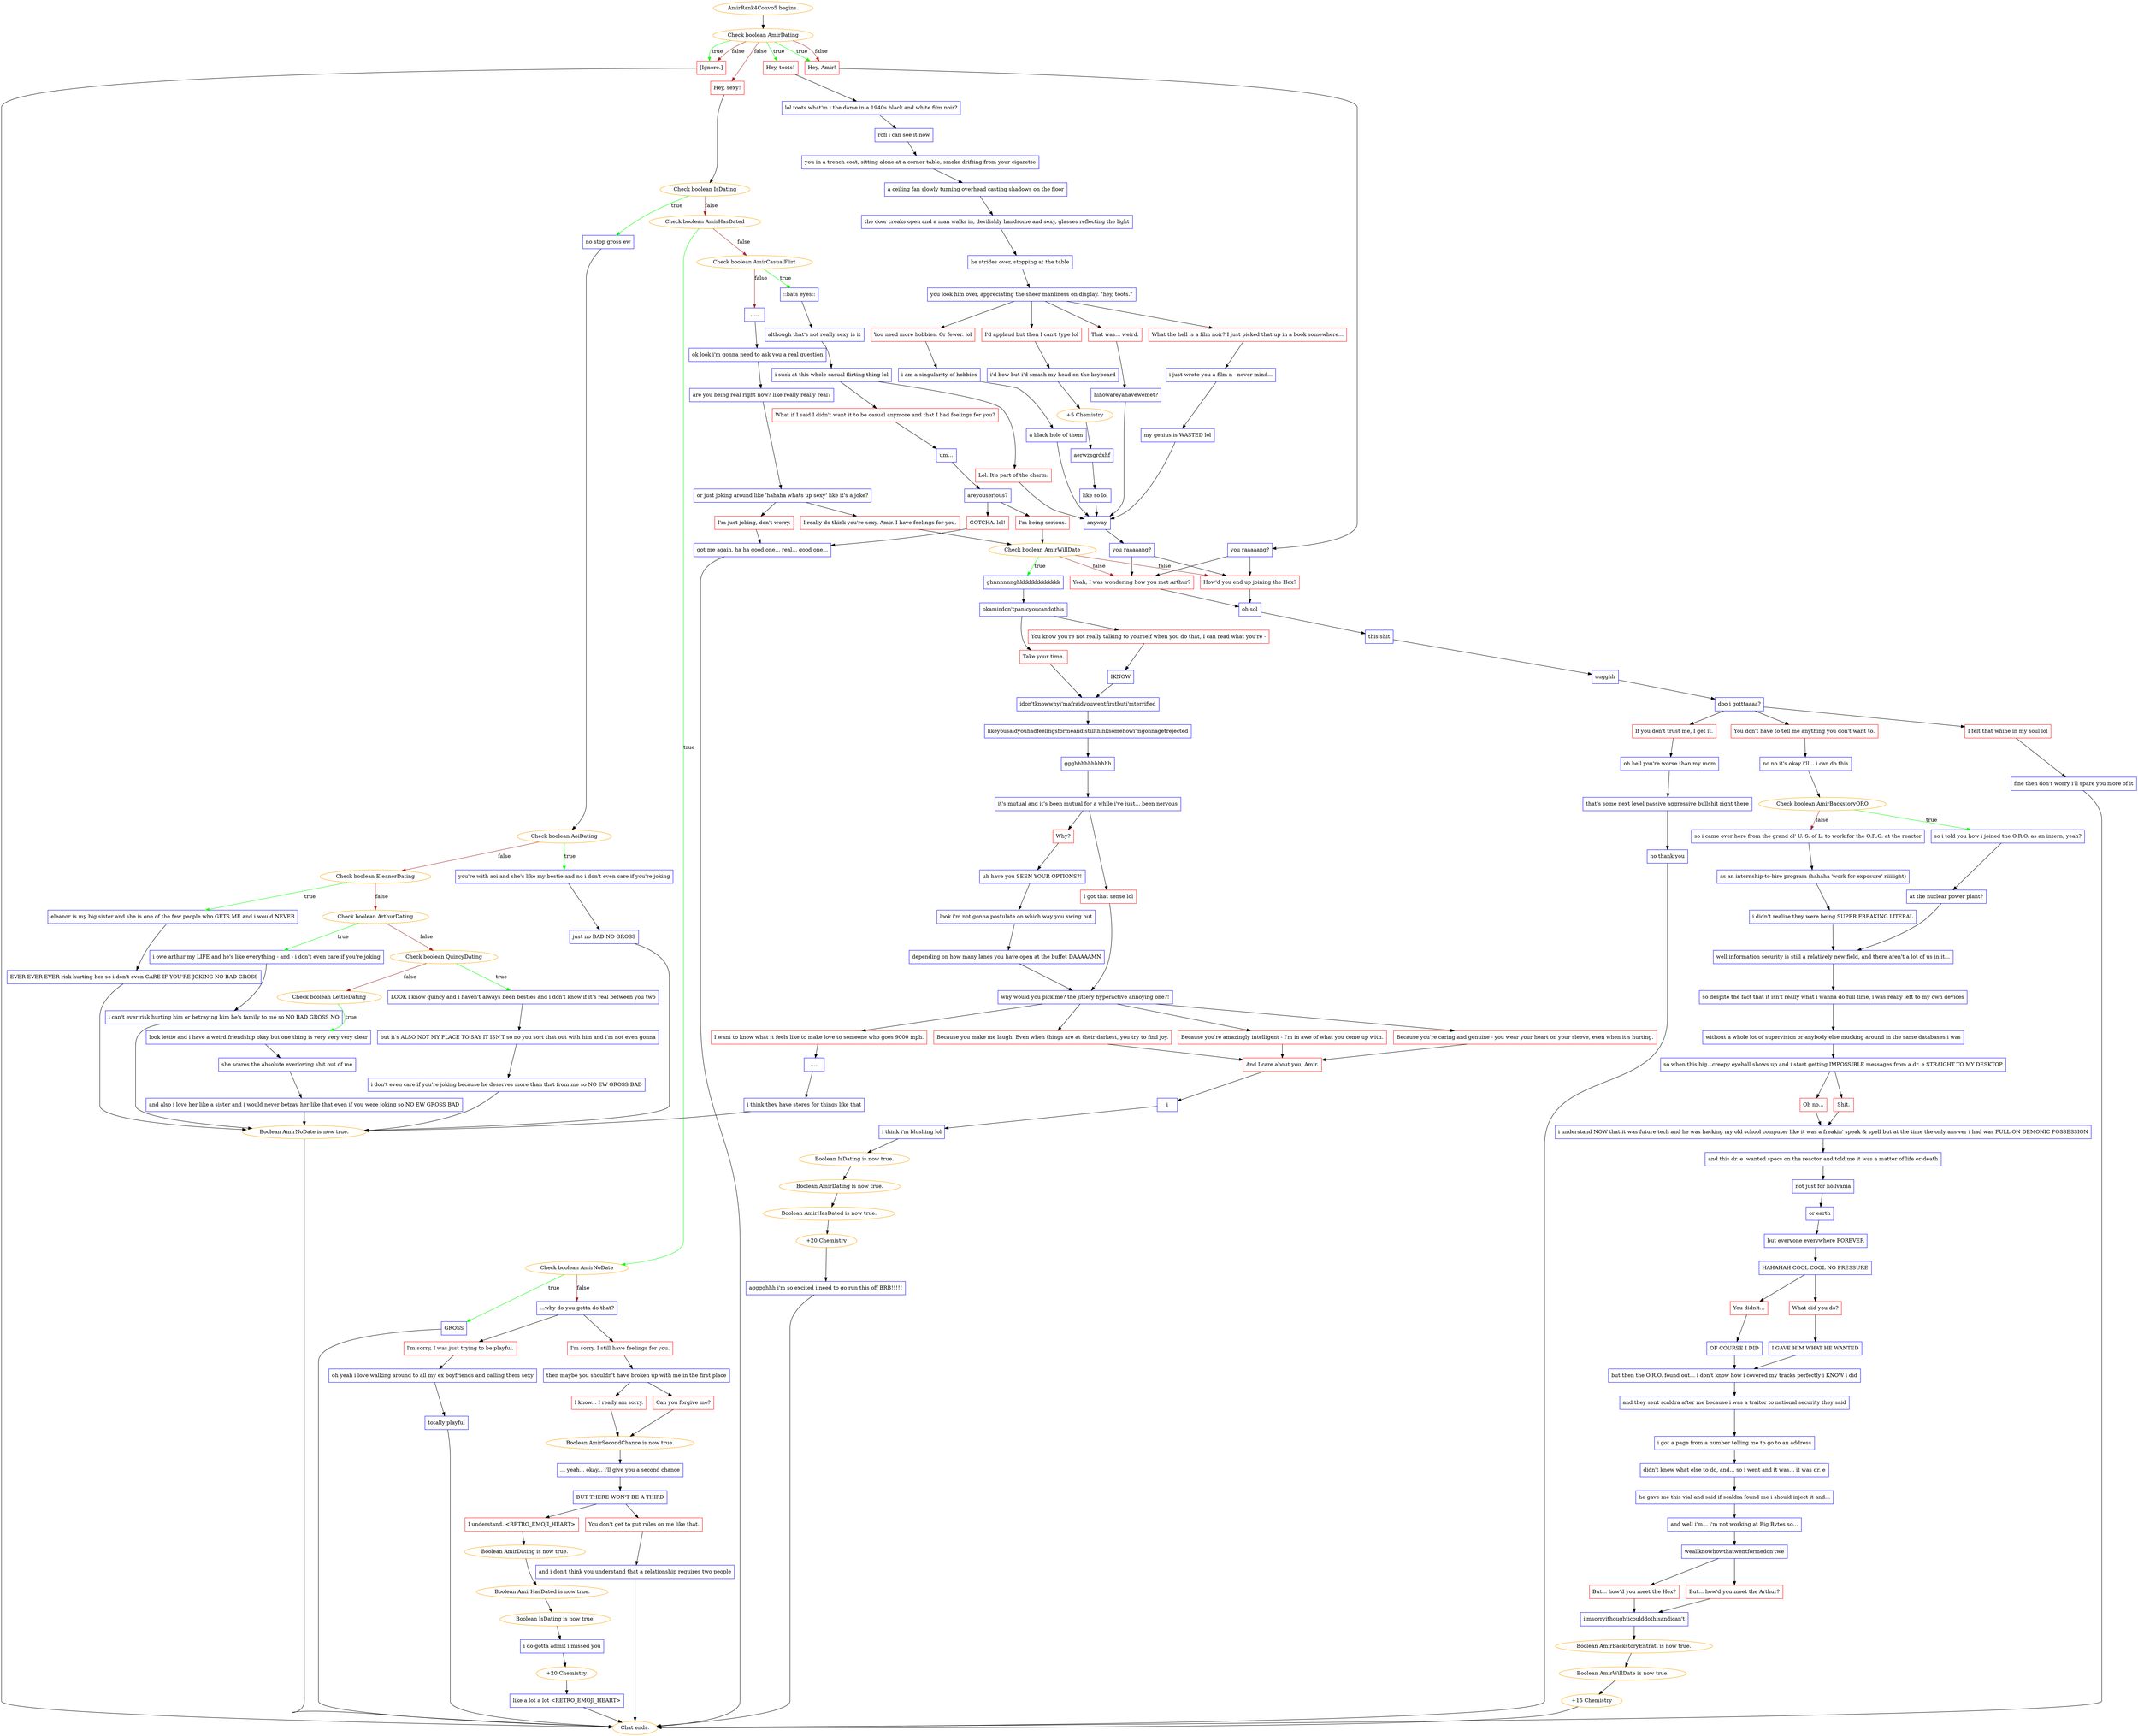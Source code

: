 digraph {
	"AmirRank4Convo5 begins." [color=orange];
		"AmirRank4Convo5 begins." -> 2127;
	2127 [label="Check boolean AmirDating",color=orange];
		2127 -> 2130 [label=true,color=green];
		2127 -> 2131 [label=true,color=green];
		2127 -> j5866127 [label=true,color=green];
		2127 -> 2128 [label=false,color=brown];
		2127 -> 2131 [label=false,color=brown];
		2127 -> j5866127 [label=false,color=brown];
	2130 [label="Hey, toots!",shape=box,color=red];
		2130 -> 2134;
	2131 [label="Hey, Amir!",shape=box,color=red];
		2131 -> 2135;
	j5866127 [label="[Ignore.]",shape=box,color=red];
		j5866127 -> "Chat ends.";
	2128 [label="Hey, sexy!",shape=box,color=red];
		2128 -> 2136;
	2134 [label="lol toots what'm i the dame in a 1940s black and white film noir?",shape=box,color=blue];
		2134 -> 2208;
	2135 [label="you raaaaang?",shape=box,color=blue];
		2135 -> 2228;
		2135 -> 2232;
	"Chat ends." [color=orange];
	2136 [label="Check boolean IsDating",color=orange];
		2136 -> 2137 [label=true,color=green];
		2136 -> 2138 [label=false,color=brown];
	2208 [label="rofl i can see it now",shape=box,color=blue];
		2208 -> 2210;
	2228 [label="How'd you end up joining the Hex?",shape=box,color=red];
		2228 -> 2239;
	2232 [label="Yeah, I was wondering how you met Arthur?",shape=box,color=red];
		2232 -> 2239;
	2137 [label="no stop gross ew",shape=box,color=blue];
		2137 -> 2142;
	2138 [label="Check boolean AmirHasDated",color=orange];
		2138 -> 2139 [label=true,color=green];
		2138 -> 2140 [label=false,color=brown];
	2210 [label="you in a trench coat, sitting alone at a corner table, smoke drifting from your cigarette",shape=box,color=blue];
		2210 -> 2211;
	2239 [label="oh sol",shape=box,color=blue];
		2239 -> 2240;
	2142 [label="Check boolean AoiDating",color=orange];
		2142 -> j2395599090 [label=true,color=green];
		2142 -> 2143 [label=false,color=brown];
	2139 [label="Check boolean AmirNoDate",color=orange];
		2139 -> j2433129920 [label=true,color=green];
		2139 -> 2154 [label=false,color=brown];
	2140 [label="Check boolean AmirCasualFlirt",color=orange];
		2140 -> 2189 [label=true,color=green];
		2140 -> 2156 [label=false,color=brown];
	2211 [label="a ceiling fan slowly turning overhead casting shadows on the floor",shape=box,color=blue];
		2211 -> 2212;
	2240 [label="this shit",shape=box,color=blue];
		2240 -> 2241;
	j2395599090 [label="you're with aoi and she's like my bestie and no i don't even care if you're joking",shape=box,color=blue];
		j2395599090 -> j346147623;
	2143 [label="Check boolean EleanorDating",color=orange];
		2143 -> j3295994036 [label=true,color=green];
		2143 -> 2144 [label=false,color=brown];
	j2433129920 [label="GROSS",shape=box,color=blue];
		j2433129920 -> "Chat ends.";
	2154 [label="...why do you gotta do that?",shape=box,color=blue];
		2154 -> 2166;
		2154 -> j508237005;
	2189 [label="::bats eyes::",shape=box,color=blue];
		2189 -> 2190;
	2156 [label=".....",shape=box,color=blue];
		2156 -> 2200;
	2212 [label="the door creaks open and a man walks in, devilishly handsome and sexy, glasses reflecting the light",shape=box,color=blue];
		2212 -> 2213;
	2241 [label="uugghh",shape=box,color=blue];
		2241 -> 2242;
	j346147623 [label="just no BAD NO GROSS",shape=box,color=blue];
		j346147623 -> j2322051913;
	j3295994036 [label="eleanor is my big sister and she is one of the few people who GETS ME and i would NEVER",shape=box,color=blue];
		j3295994036 -> j2977428398;
	2144 [label="Check boolean ArthurDating",color=orange];
		2144 -> j4094088083 [label=true,color=green];
		2144 -> 2145 [label=false,color=brown];
	2166 [label="I'm sorry. I still have feelings for you.",shape=box,color=red];
		2166 -> 2168;
	j508237005 [label="I'm sorry, I was just trying to be playful.",shape=box,color=red];
		j508237005 -> j1506132656;
	2190 [label="although that's not really sexy is it",shape=box,color=blue];
		2190 -> 2191;
	2200 [label="ok look i'm gonna need to ask you a real question",shape=box,color=blue];
		2200 -> 2201;
	2213 [label="he strides over, stopping at the table",shape=box,color=blue];
		2213 -> 2214;
	2242 [label="doo i gotttaaaa?",shape=box,color=blue];
		2242 -> j3308624696;
		2242 -> 2244;
		2242 -> j1350500551;
	j2322051913 [label="Boolean AmirNoDate is now true.",color=orange];
		j2322051913 -> "Chat ends.";
	j2977428398 [label="EVER EVER EVER risk hurting her so i don't even CARE IF YOU'RE JOKING NO BAD GROSS",shape=box,color=blue];
		j2977428398 -> j2322051913;
	j4094088083 [label="i owe arthur my LIFE and he's like everything - and - i don't even care if you're joking",shape=box,color=blue];
		j4094088083 -> j3885140746;
	2145 [label="Check boolean QuincyDating",color=orange];
		2145 -> j3482962005 [label=true,color=green];
		2145 -> 2146 [label=false,color=brown];
	2168 [label="then maybe you shouldn't have broken up with me in the first place",shape=box,color=blue];
		2168 -> 2173;
		2168 -> 2172;
	j1506132656 [label="oh yeah i love walking around to all my ex boyfriends and calling them sexy",shape=box,color=blue];
		j1506132656 -> j2983765932;
	2191 [label="i suck at this whole casual flirting thing lol",shape=box,color=blue];
		2191 -> 2192;
		2191 -> 2193;
	2201 [label="are you being real right now? like really really real?",shape=box,color=blue];
		2201 -> 2202;
	2214 [label="you look him over, appreciating the sheer manliness on display. \"hey, toots.\"",shape=box,color=blue];
		2214 -> 2215;
		2214 -> 2216;
		2214 -> 2217;
		2214 -> 2218;
	j3308624696 [label="If you don't trust me, I get it.",shape=box,color=red];
		j3308624696 -> j1475137345;
	2244 [label="You don't have to tell me anything you don't want to.",shape=box,color=red];
		2244 -> 2248;
	j1350500551 [label="I felt that whine in my soul lol",shape=box,color=red];
		j1350500551 -> j4116370523;
	j3885140746 [label="i can't ever risk hurting him or betraying him he's family to me so NO BAD GROSS NO",shape=box,color=blue];
		j3885140746 -> j2322051913;
	j3482962005 [label="LOOK i know quincy and i haven't always been besties and i don't know if it's real between you two",shape=box,color=blue];
		j3482962005 -> j2622062517;
	2146 [label="Check boolean LettieDating",color=orange];
		2146 -> j2341124279 [label=true,color=green];
	2173 [label="I know... I really am sorry.",shape=box,color=red];
		2173 -> 2174;
	2172 [label="Can you forgive me?",shape=box,color=red];
		2172 -> 2174;
	j2983765932 [label="totally playful",shape=box,color=blue];
		j2983765932 -> "Chat ends.";
	2192 [label="Lol. It's part of the charm.",shape=box,color=red];
		2192 -> 2230;
	2193 [label="What if I said I didn't want it to be casual anymore and that I had feelings for you?",shape=box,color=red];
		2193 -> 2194;
	2202 [label="or just joking around like 'hahaha whats up sexy' like it's a joke?",shape=box,color=blue];
		2202 -> 2203;
		2202 -> j3124653621;
	2215 [label="What the hell is a film noir? I just picked that up in a book somewhere...",shape=box,color=red];
		2215 -> 2219;
	2216 [label="You need more hobbies. Or fewer. lol",shape=box,color=red];
		2216 -> 2220;
	2217 [label="I'd applaud but then I can't type lol",shape=box,color=red];
		2217 -> 2226;
	2218 [label="That was... weird.",shape=box,color=red];
		2218 -> 2221;
	j1475137345 [label="oh hell you're worse than my mom",shape=box,color=blue];
		j1475137345 -> j2926206459;
	2248 [label="no no it's okay i'll... i can do this",shape=box,color=blue];
		2248 -> 2251;
	j4116370523 [label="fine then don't worry i'll spare you more of it",shape=box,color=blue];
		j4116370523 -> "Chat ends.";
	j2622062517 [label="but it's ALSO NOT MY PLACE TO SAY IT ISN'T so no you sort that out with him and i'm not even gonna",shape=box,color=blue];
		j2622062517 -> j1989178656;
	j2341124279 [label="look lettie and i have a weird friendship okay but one thing is very very very clear",shape=box,color=blue];
		j2341124279 -> j1299150342;
	2174 [label="Boolean AmirSecondChance is now true.",color=orange];
		2174 -> 2175;
	2230 [label="anyway",shape=box,color=blue];
		2230 -> 2231;
	2194 [label="um...",shape=box,color=blue];
		2194 -> 2195;
	2203 [label="I really do think you're sexy, Amir. I have feelings for you.",shape=box,color=red];
		2203 -> 2207;
	j3124653621 [label="I'm just joking, don't worry.",shape=box,color=red];
		j3124653621 -> j3342273540;
	2219 [label="i just wrote you a film n - never mind...",shape=box,color=blue];
		2219 -> 2224;
	2220 [label="i am a singularity of hobbies",shape=box,color=blue];
		2220 -> 2225;
	2226 [label="i'd bow but i'd smash my head on the keyboard",shape=box,color=blue];
		2226 -> 2223;
	2221 [label="hihowareyahavewemet?",shape=box,color=blue];
		2221 -> 2230;
	j2926206459 [label="that's some next level passive aggressive bullshit right there",shape=box,color=blue];
		j2926206459 -> j1948540155;
	2251 [label="Check boolean AmirBackstoryORO",color=orange];
		2251 -> 2260 [label=true,color=green];
		2251 -> 2261 [label=false,color=brown];
	j1989178656 [label="i don't even care if you're joking because he deserves more than that from me so NO EW GROSS BAD",shape=box,color=blue];
		j1989178656 -> j2322051913;
	j1299150342 [label="she scares the absolute everloving shit out of me",shape=box,color=blue];
		j1299150342 -> j2709629220;
	2175 [label="... yeah... okay... i'll give you a second chance",shape=box,color=blue];
		2175 -> 2176;
	2231 [label="you raaaaang?",shape=box,color=blue];
		2231 -> 2228;
		2231 -> 2232;
	2195 [label="areyouserious?",shape=box,color=blue];
		2195 -> 2197;
		2195 -> j1006281875;
	2207 [label="Check boolean AmirWillDate",color=orange];
		2207 -> 2233 [label=true,color=green];
		2207 -> 2228 [label=false,color=brown];
		2207 -> 2232 [label=false,color=brown];
	j3342273540 [label="got me again, ha ha good one... real... good one...",shape=box,color=blue];
		j3342273540 -> "Chat ends.";
	2224 [label="my genius is WASTED lol",shape=box,color=blue];
		2224 -> 2230;
	2225 [label="a black hole of them",shape=box,color=blue];
		2225 -> 2230;
	2223 [label="+5 Chemistry",color=orange];
		2223 -> 2227;
	j1948540155 [label="no thank you",shape=box,color=blue];
		j1948540155 -> "Chat ends.";
	2260 [label="so i told you how i joined the O.R.O. as an intern, yeah?",shape=box,color=blue];
		2260 -> 2266;
	2261 [label="so i came over here from the grand ol' U. S. of L. to work for the O.R.O. at the reactor",shape=box,color=blue];
		2261 -> 2267;
	j2709629220 [label="and also i love her like a sister and i would never betray her like that even if you were joking so NO EW GROSS BAD",shape=box,color=blue];
		j2709629220 -> j2322051913;
	2176 [label="BUT THERE WON'T BE A THIRD",shape=box,color=blue];
		2176 -> j872189478;
		2176 -> j434651175;
	2197 [label="I'm being serious.",shape=box,color=red];
		2197 -> 2207;
	j1006281875 [label="GOTCHA. lol!",shape=box,color=red];
		j1006281875 -> j3342273540;
	2233 [label="ghnnnnnnghkkkkkkkkkkkkk",shape=box,color=blue];
		2233 -> 2234;
	2227 [label="aerwzsgrdxhf",shape=box,color=blue];
		2227 -> 2229;
	2266 [label="at the nuclear power plant?",shape=box,color=blue];
		2266 -> 2269;
	2267 [label="as an internship-to-hire program (hahaha 'work for exposure' riiiiight)",shape=box,color=blue];
		2267 -> 2268;
	j872189478 [label="I understand. <RETRO_EMOJI_HEART>",shape=box,color=red];
		j872189478 -> j1697200940;
	j434651175 [label="You don't get to put rules on me like that.",shape=box,color=red];
		j434651175 -> j3507604614;
	2234 [label="okamirdon'tpanicyoucandothis",shape=box,color=blue];
		2234 -> 2235;
		2234 -> 2236;
	2229 [label="like so lol",shape=box,color=blue];
		2229 -> 2230;
	2269 [label="well information security is still a relatively new field, and there aren't a lot of us in it...",shape=box,color=blue];
		2269 -> 2288;
	2268 [label="i didn't realize they were being SUPER FREAKING LITERAL",shape=box,color=blue];
		2268 -> 2269;
	j1697200940 [label="Boolean AmirDating is now true.",color=orange];
		j1697200940 -> j2748508857;
	j3507604614 [label="and i don't think you understand that a relationship requires two people",shape=box,color=blue];
		j3507604614 -> "Chat ends.";
	2235 [label="Take your time.",shape=box,color=red];
		2235 -> 2238;
	2236 [label="You know you're not really talking to yourself when you do that, I can read what you're -",shape=box,color=red];
		2236 -> 2237;
	2288 [label="so despite the fact that it isn't really what i wanna do full time, i was really left to my own devices",shape=box,color=blue];
		2288 -> 2289;
	j2748508857 [label="Boolean AmirHasDated is now true.",color=orange];
		j2748508857 -> j2758969919;
	2238 [label="idon'tknowwhyi'mafraidyouwentfirstbuti'mterrified",shape=box,color=blue];
		2238 -> 2252;
	2237 [label="IKNOW",shape=box,color=blue];
		2237 -> 2238;
	2289 [label="without a whole lot of supervision or anybody else mucking around in the same databases i was",shape=box,color=blue];
		2289 -> 2290;
	j2758969919 [label="Boolean IsDating is now true.",color=orange];
		j2758969919 -> j1851446029;
	2252 [label="likeyousaidyouhadfeelingsformeandistillthinksomehowi'mgonnagetrejected",shape=box,color=blue];
		2252 -> 2253;
	2290 [label="so when this big...creepy eyeball shows up and i start getting IMPOSSIBLE messages from a dr. e STRAIGHT TO MY DESKTOP",shape=box,color=blue];
		2290 -> 2275;
		2290 -> 2291;
	j1851446029 [label="i do gotta admit i missed you",shape=box,color=blue];
		j1851446029 -> j2870685960;
	2253 [label="ggghhhhhhhhhhh",shape=box,color=blue];
		2253 -> 2254;
	2275 [label="Oh no...",shape=box,color=red];
		2275 -> 2292;
	2291 [label="Shit.",shape=box,color=red];
		2291 -> 2292;
	j2870685960 [label="+20 Chemistry",color=orange];
		j2870685960 -> j3961345653;
	2254 [label="it's mutual and it's been mutual for a while i've just... been nervous",shape=box,color=blue];
		2254 -> 2255;
		2254 -> 2256;
	2292 [label="i understand NOW that it was future tech and he was hacking my old school computer like it was a freakin' speak & spell but at the time the only answer i had was FULL ON DEMONIC POSSESSION",shape=box,color=blue];
		2292 -> 2293;
	j3961345653 [label="like a lot a lot <RETRO_EMOJI_HEART>",shape=box,color=blue];
		j3961345653 -> "Chat ends.";
	2255 [label="I got that sense lol",shape=box,color=red];
		2255 -> 2265;
	2256 [label="Why?",shape=box,color=red];
		2256 -> 2262;
	2293 [label="and this dr. e  wanted specs on the reactor and told me it was a matter of life or death",shape=box,color=blue];
		2293 -> 2294;
	2265 [label="why would you pick me? the jittery hyperactive annoying one?!",shape=box,color=blue];
		2265 -> j1344254903;
		2265 -> j1706255977;
		2265 -> j499511526;
		2265 -> j3455526139;
	2262 [label="uh have you SEEN YOUR OPTIONS?!",shape=box,color=blue];
		2262 -> 2263;
	2294 [label="not just for höllvania",shape=box,color=blue];
		2294 -> 2295;
	j1344254903 [label="Because you're amazingly intelligent - I'm in awe of what you come up with.",shape=box,color=red];
		j1344254903 -> j911741120;
	j1706255977 [label="Because you're caring and genuine - you wear your heart on your sleeve, even when it's hurting.",shape=box,color=red];
		j1706255977 -> j911741120;
	j499511526 [label="Because you make me laugh. Even when things are at their darkest, you try to find joy.",shape=box,color=red];
		j499511526 -> j911741120;
	j3455526139 [label="I want to know what it feels like to make love to someone who goes 9000 mph.",shape=box,color=red];
		j3455526139 -> j1554372645;
	2263 [label="look i'm not gonna postulate on which way you swing but",shape=box,color=blue];
		2263 -> 2264;
	2295 [label="or earth",shape=box,color=blue];
		2295 -> 2296;
	j911741120 [label="And I care about you, Amir.",shape=box,color=red];
		j911741120 -> j1472374528;
	j1554372645 [label="....",shape=box,color=blue];
		j1554372645 -> j3373048676;
	2264 [label="depending on how many lanes you have open at the buffet DAAAAAMN",shape=box,color=blue];
		2264 -> 2265;
	2296 [label="but everyone everywhere FOREVER",shape=box,color=blue];
		2296 -> 2297;
	j1472374528 [label="i",shape=box,color=blue];
		j1472374528 -> j1285374800;
	j3373048676 [label="i think they have stores for things like that",shape=box,color=blue];
		j3373048676 -> j2322051913;
	2297 [label="HAHAHAH COOL COOL NO PRESSURE",shape=box,color=blue];
		2297 -> 2298;
		2297 -> 2299;
	j1285374800 [label="i think i'm blushing lol",shape=box,color=blue];
		j1285374800 -> j303936370;
	2298 [label="What did you do?",shape=box,color=red];
		2298 -> 2300;
	2299 [label="You didn't...",shape=box,color=red];
		2299 -> 2301;
	j303936370 [label="Boolean IsDating is now true.",color=orange];
		j303936370 -> j1290652977;
	2300 [label="I GAVE HIM WHAT HE WANTED",shape=box,color=blue];
		2300 -> 2302;
	2301 [label="OF COURSE I DID",shape=box,color=blue];
		2301 -> 2302;
	j1290652977 [label="Boolean AmirDating is now true.",color=orange];
		j1290652977 -> j273819490;
	2302 [label="but then the O.R.O. found out... i don't know how i covered my tracks perfectly i KNOW i did",shape=box,color=blue];
		2302 -> 2303;
	j273819490 [label="Boolean AmirHasDated is now true.",color=orange];
		j273819490 -> j1022092791;
	2303 [label="and they sent scaldra after me because i was a traitor to national security they said",shape=box,color=blue];
		2303 -> 2304;
	j1022092791 [label="+20 Chemistry",color=orange];
		j1022092791 -> j3405963588;
	2304 [label="i got a page from a number telling me to go to an address",shape=box,color=blue];
		2304 -> 2306;
	j3405963588 [label="agggghhh i'm so excited i need to go run this off BRB!!!!!",shape=box,color=blue];
		j3405963588 -> "Chat ends.";
	2306 [label="didn't know what else to do, and... so i went and it was... it was dr. e",shape=box,color=blue];
		2306 -> 2307;
	2307 [label="he gave me this vial and said if scaldra found me i should inject it and...",shape=box,color=blue];
		2307 -> 2308;
	2308 [label="and well i'm... i'm not working at Big Bytes so...",shape=box,color=blue];
		2308 -> 2309;
	2309 [label="weallknowhowthatwentformedon'twe",shape=box,color=blue];
		2309 -> j2168891319;
		2309 -> j2394800800;
	j2168891319 [label="But... how'd you meet the Hex?",shape=box,color=red];
		j2168891319 -> j4259822045;
	j2394800800 [label="But... how'd you meet the Arthur?",shape=box,color=red];
		j2394800800 -> j4259822045;
	j4259822045 [label="i'msorryithoughticoulddothisandican't",shape=box,color=blue];
		j4259822045 -> j3037851875;
	j3037851875 [label="Boolean AmirBackstoryEntrati is now true.",color=orange];
		j3037851875 -> j3754834029;
	j3754834029 [label="Boolean AmirWillDate is now true.",color=orange];
		j3754834029 -> j4072819434;
	j4072819434 [label="+15 Chemistry",color=orange];
		j4072819434 -> "Chat ends.";
}